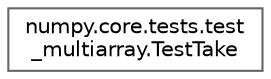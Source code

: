 digraph "Graphical Class Hierarchy"
{
 // LATEX_PDF_SIZE
  bgcolor="transparent";
  edge [fontname=Helvetica,fontsize=10,labelfontname=Helvetica,labelfontsize=10];
  node [fontname=Helvetica,fontsize=10,shape=box,height=0.2,width=0.4];
  rankdir="LR";
  Node0 [id="Node000000",label="numpy.core.tests.test\l_multiarray.TestTake",height=0.2,width=0.4,color="grey40", fillcolor="white", style="filled",URL="$d1/d40/classnumpy_1_1core_1_1tests_1_1test__multiarray_1_1TestTake.html",tooltip=" "];
}
